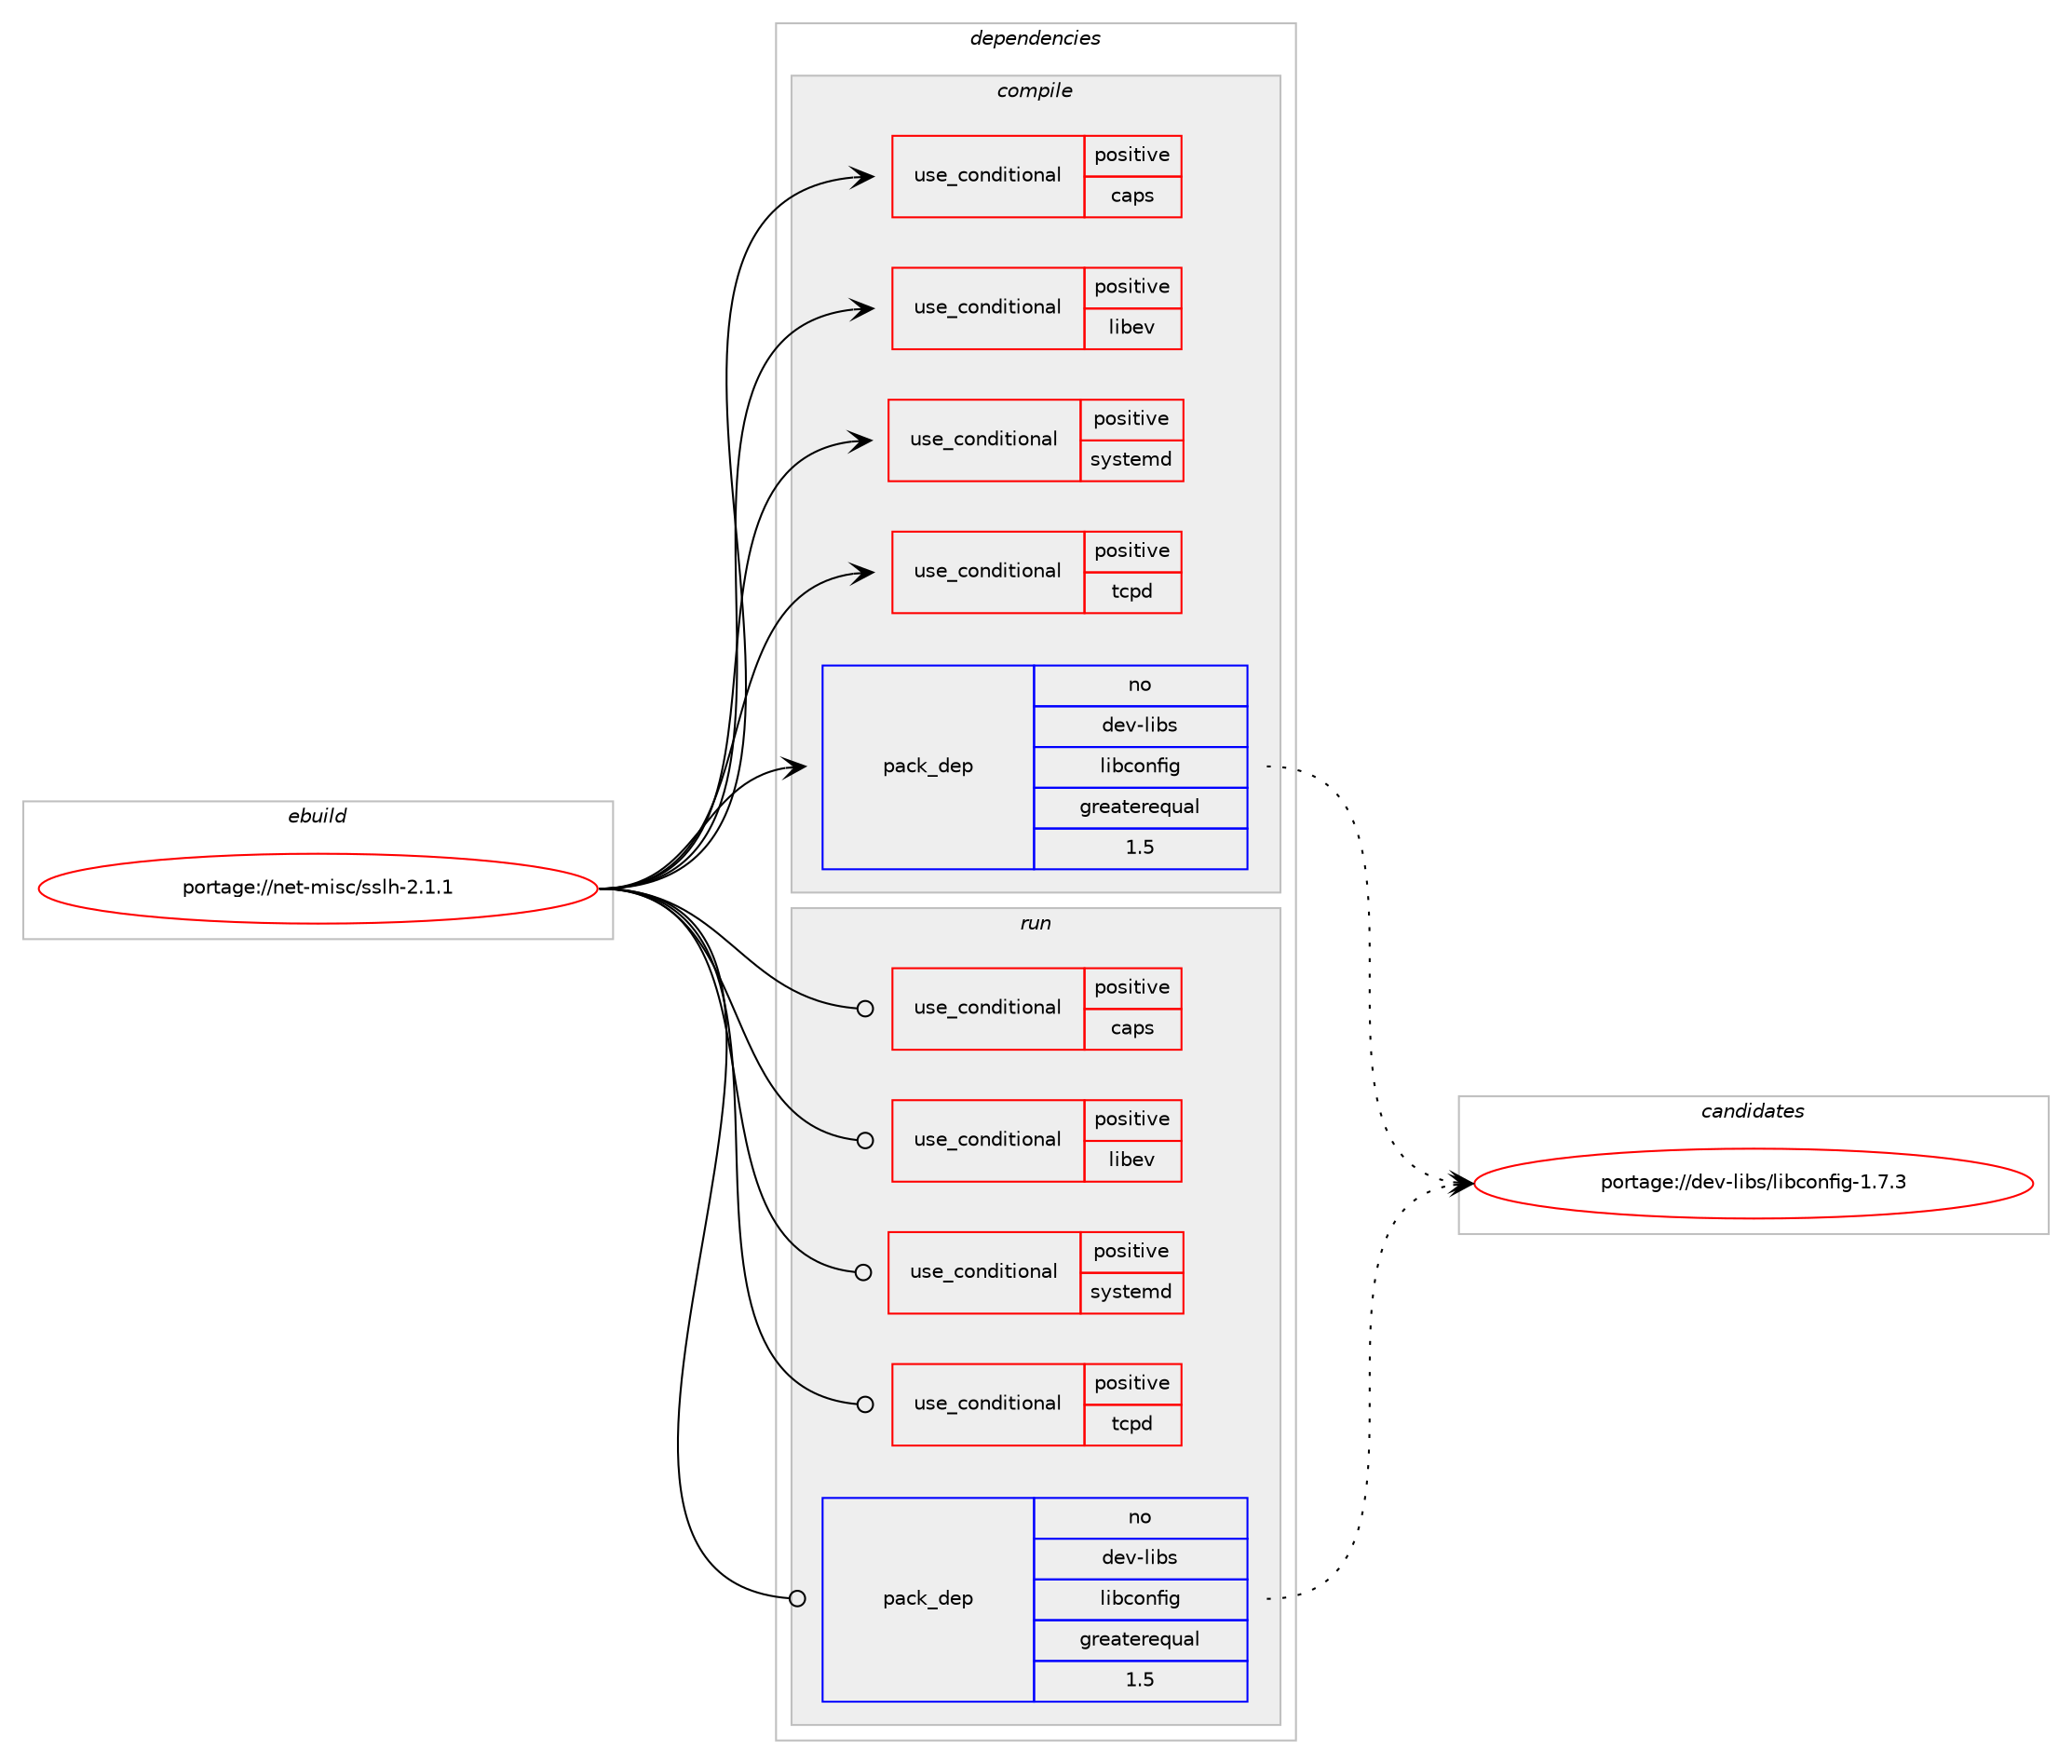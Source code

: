 digraph prolog {

# *************
# Graph options
# *************

newrank=true;
concentrate=true;
compound=true;
graph [rankdir=LR,fontname=Helvetica,fontsize=10,ranksep=1.5];#, ranksep=2.5, nodesep=0.2];
edge  [arrowhead=vee];
node  [fontname=Helvetica,fontsize=10];

# **********
# The ebuild
# **********

subgraph cluster_leftcol {
color=gray;
rank=same;
label=<<i>ebuild</i>>;
id [label="portage://net-misc/sslh-2.1.1", color=red, width=4, href="../net-misc/sslh-2.1.1.svg"];
}

# ****************
# The dependencies
# ****************

subgraph cluster_midcol {
color=gray;
label=<<i>dependencies</i>>;
subgraph cluster_compile {
fillcolor="#eeeeee";
style=filled;
label=<<i>compile</i>>;
subgraph cond96633 {
dependency190831 [label=<<TABLE BORDER="0" CELLBORDER="1" CELLSPACING="0" CELLPADDING="4"><TR><TD ROWSPAN="3" CELLPADDING="10">use_conditional</TD></TR><TR><TD>positive</TD></TR><TR><TD>caps</TD></TR></TABLE>>, shape=none, color=red];
# *** BEGIN UNKNOWN DEPENDENCY TYPE (TODO) ***
# dependency190831 -> package_dependency(portage://net-misc/sslh-2.1.1,install,no,sys-libs,libcap,none,[,,],[],[])
# *** END UNKNOWN DEPENDENCY TYPE (TODO) ***

}
id:e -> dependency190831:w [weight=20,style="solid",arrowhead="vee"];
subgraph cond96634 {
dependency190832 [label=<<TABLE BORDER="0" CELLBORDER="1" CELLSPACING="0" CELLPADDING="4"><TR><TD ROWSPAN="3" CELLPADDING="10">use_conditional</TD></TR><TR><TD>positive</TD></TR><TR><TD>libev</TD></TR></TABLE>>, shape=none, color=red];
# *** BEGIN UNKNOWN DEPENDENCY TYPE (TODO) ***
# dependency190832 -> package_dependency(portage://net-misc/sslh-2.1.1,install,no,dev-libs,libev,none,[,,],[],[])
# *** END UNKNOWN DEPENDENCY TYPE (TODO) ***

}
id:e -> dependency190832:w [weight=20,style="solid",arrowhead="vee"];
subgraph cond96635 {
dependency190833 [label=<<TABLE BORDER="0" CELLBORDER="1" CELLSPACING="0" CELLPADDING="4"><TR><TD ROWSPAN="3" CELLPADDING="10">use_conditional</TD></TR><TR><TD>positive</TD></TR><TR><TD>systemd</TD></TR></TABLE>>, shape=none, color=red];
# *** BEGIN UNKNOWN DEPENDENCY TYPE (TODO) ***
# dependency190833 -> package_dependency(portage://net-misc/sslh-2.1.1,install,no,sys-apps,systemd,none,[,,],any_same_slot,[])
# *** END UNKNOWN DEPENDENCY TYPE (TODO) ***

}
id:e -> dependency190833:w [weight=20,style="solid",arrowhead="vee"];
subgraph cond96636 {
dependency190834 [label=<<TABLE BORDER="0" CELLBORDER="1" CELLSPACING="0" CELLPADDING="4"><TR><TD ROWSPAN="3" CELLPADDING="10">use_conditional</TD></TR><TR><TD>positive</TD></TR><TR><TD>tcpd</TD></TR></TABLE>>, shape=none, color=red];
# *** BEGIN UNKNOWN DEPENDENCY TYPE (TODO) ***
# dependency190834 -> package_dependency(portage://net-misc/sslh-2.1.1,install,no,sys-apps,tcp-wrappers,none,[,,],[],[])
# *** END UNKNOWN DEPENDENCY TYPE (TODO) ***

}
id:e -> dependency190834:w [weight=20,style="solid",arrowhead="vee"];
# *** BEGIN UNKNOWN DEPENDENCY TYPE (TODO) ***
# id -> package_dependency(portage://net-misc/sslh-2.1.1,install,no,dev-lang,perl,none,[,,],[],[])
# *** END UNKNOWN DEPENDENCY TYPE (TODO) ***

subgraph pack91551 {
dependency190835 [label=<<TABLE BORDER="0" CELLBORDER="1" CELLSPACING="0" CELLPADDING="4" WIDTH="220"><TR><TD ROWSPAN="6" CELLPADDING="30">pack_dep</TD></TR><TR><TD WIDTH="110">no</TD></TR><TR><TD>dev-libs</TD></TR><TR><TD>libconfig</TD></TR><TR><TD>greaterequal</TD></TR><TR><TD>1.5</TD></TR></TABLE>>, shape=none, color=blue];
}
id:e -> dependency190835:w [weight=20,style="solid",arrowhead="vee"];
# *** BEGIN UNKNOWN DEPENDENCY TYPE (TODO) ***
# id -> package_dependency(portage://net-misc/sslh-2.1.1,install,no,dev-libs,libconfig,none,[,,],any_same_slot,[])
# *** END UNKNOWN DEPENDENCY TYPE (TODO) ***

# *** BEGIN UNKNOWN DEPENDENCY TYPE (TODO) ***
# id -> package_dependency(portage://net-misc/sslh-2.1.1,install,no,dev-libs,libpcre2,none,[,,],any_same_slot,[])
# *** END UNKNOWN DEPENDENCY TYPE (TODO) ***

}
subgraph cluster_compileandrun {
fillcolor="#eeeeee";
style=filled;
label=<<i>compile and run</i>>;
}
subgraph cluster_run {
fillcolor="#eeeeee";
style=filled;
label=<<i>run</i>>;
subgraph cond96637 {
dependency190836 [label=<<TABLE BORDER="0" CELLBORDER="1" CELLSPACING="0" CELLPADDING="4"><TR><TD ROWSPAN="3" CELLPADDING="10">use_conditional</TD></TR><TR><TD>positive</TD></TR><TR><TD>caps</TD></TR></TABLE>>, shape=none, color=red];
# *** BEGIN UNKNOWN DEPENDENCY TYPE (TODO) ***
# dependency190836 -> package_dependency(portage://net-misc/sslh-2.1.1,run,no,sys-libs,libcap,none,[,,],[],[])
# *** END UNKNOWN DEPENDENCY TYPE (TODO) ***

}
id:e -> dependency190836:w [weight=20,style="solid",arrowhead="odot"];
subgraph cond96638 {
dependency190837 [label=<<TABLE BORDER="0" CELLBORDER="1" CELLSPACING="0" CELLPADDING="4"><TR><TD ROWSPAN="3" CELLPADDING="10">use_conditional</TD></TR><TR><TD>positive</TD></TR><TR><TD>libev</TD></TR></TABLE>>, shape=none, color=red];
# *** BEGIN UNKNOWN DEPENDENCY TYPE (TODO) ***
# dependency190837 -> package_dependency(portage://net-misc/sslh-2.1.1,run,no,dev-libs,libev,none,[,,],[],[])
# *** END UNKNOWN DEPENDENCY TYPE (TODO) ***

}
id:e -> dependency190837:w [weight=20,style="solid",arrowhead="odot"];
subgraph cond96639 {
dependency190838 [label=<<TABLE BORDER="0" CELLBORDER="1" CELLSPACING="0" CELLPADDING="4"><TR><TD ROWSPAN="3" CELLPADDING="10">use_conditional</TD></TR><TR><TD>positive</TD></TR><TR><TD>systemd</TD></TR></TABLE>>, shape=none, color=red];
# *** BEGIN UNKNOWN DEPENDENCY TYPE (TODO) ***
# dependency190838 -> package_dependency(portage://net-misc/sslh-2.1.1,run,no,sys-apps,systemd,none,[,,],any_same_slot,[])
# *** END UNKNOWN DEPENDENCY TYPE (TODO) ***

}
id:e -> dependency190838:w [weight=20,style="solid",arrowhead="odot"];
subgraph cond96640 {
dependency190839 [label=<<TABLE BORDER="0" CELLBORDER="1" CELLSPACING="0" CELLPADDING="4"><TR><TD ROWSPAN="3" CELLPADDING="10">use_conditional</TD></TR><TR><TD>positive</TD></TR><TR><TD>tcpd</TD></TR></TABLE>>, shape=none, color=red];
# *** BEGIN UNKNOWN DEPENDENCY TYPE (TODO) ***
# dependency190839 -> package_dependency(portage://net-misc/sslh-2.1.1,run,no,sys-apps,tcp-wrappers,none,[,,],[],[])
# *** END UNKNOWN DEPENDENCY TYPE (TODO) ***

}
id:e -> dependency190839:w [weight=20,style="solid",arrowhead="odot"];
subgraph pack91552 {
dependency190840 [label=<<TABLE BORDER="0" CELLBORDER="1" CELLSPACING="0" CELLPADDING="4" WIDTH="220"><TR><TD ROWSPAN="6" CELLPADDING="30">pack_dep</TD></TR><TR><TD WIDTH="110">no</TD></TR><TR><TD>dev-libs</TD></TR><TR><TD>libconfig</TD></TR><TR><TD>greaterequal</TD></TR><TR><TD>1.5</TD></TR></TABLE>>, shape=none, color=blue];
}
id:e -> dependency190840:w [weight=20,style="solid",arrowhead="odot"];
# *** BEGIN UNKNOWN DEPENDENCY TYPE (TODO) ***
# id -> package_dependency(portage://net-misc/sslh-2.1.1,run,no,dev-libs,libconfig,none,[,,],any_same_slot,[])
# *** END UNKNOWN DEPENDENCY TYPE (TODO) ***

# *** BEGIN UNKNOWN DEPENDENCY TYPE (TODO) ***
# id -> package_dependency(portage://net-misc/sslh-2.1.1,run,no,dev-libs,libpcre2,none,[,,],any_same_slot,[])
# *** END UNKNOWN DEPENDENCY TYPE (TODO) ***

}
}

# **************
# The candidates
# **************

subgraph cluster_choices {
rank=same;
color=gray;
label=<<i>candidates</i>>;

subgraph choice91551 {
color=black;
nodesep=1;
choice1001011184510810598115471081059899111110102105103454946554651 [label="portage://dev-libs/libconfig-1.7.3", color=red, width=4,href="../dev-libs/libconfig-1.7.3.svg"];
dependency190835:e -> choice1001011184510810598115471081059899111110102105103454946554651:w [style=dotted,weight="100"];
}
subgraph choice91552 {
color=black;
nodesep=1;
choice1001011184510810598115471081059899111110102105103454946554651 [label="portage://dev-libs/libconfig-1.7.3", color=red, width=4,href="../dev-libs/libconfig-1.7.3.svg"];
dependency190840:e -> choice1001011184510810598115471081059899111110102105103454946554651:w [style=dotted,weight="100"];
}
}

}
